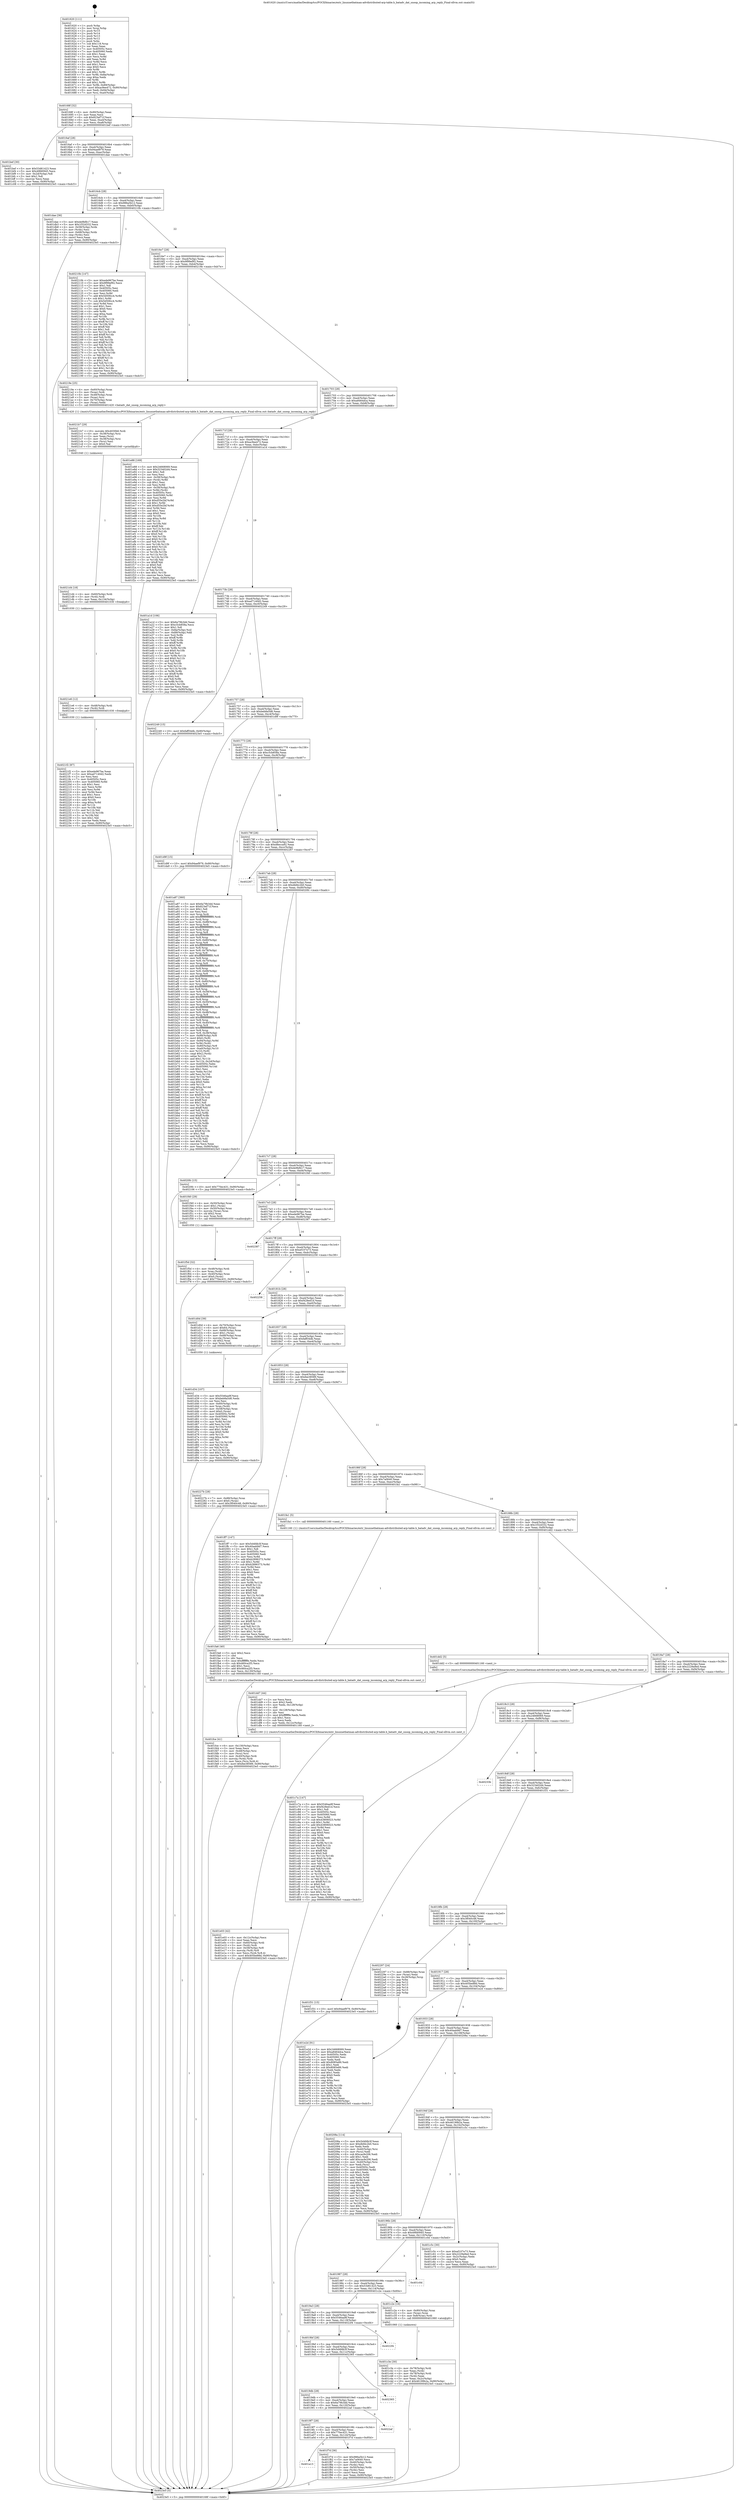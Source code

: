 digraph "0x401620" {
  label = "0x401620 (/mnt/c/Users/mathe/Desktop/tcc/POCII/binaries/extr_linuxnetbatman-advdistributed-arp-table.h_batadv_dat_snoop_incoming_arp_reply_Final-ollvm.out::main(0))"
  labelloc = "t"
  node[shape=record]

  Entry [label="",width=0.3,height=0.3,shape=circle,fillcolor=black,style=filled]
  "0x40168f" [label="{
     0x40168f [32]\l
     | [instrs]\l
     &nbsp;&nbsp;0x40168f \<+6\>: mov -0x90(%rbp),%eax\l
     &nbsp;&nbsp;0x401695 \<+2\>: mov %eax,%ecx\l
     &nbsp;&nbsp;0x401697 \<+6\>: sub $0x823ef71f,%ecx\l
     &nbsp;&nbsp;0x40169d \<+6\>: mov %eax,-0xa4(%rbp)\l
     &nbsp;&nbsp;0x4016a3 \<+6\>: mov %ecx,-0xa8(%rbp)\l
     &nbsp;&nbsp;0x4016a9 \<+6\>: je 0000000000401bef \<main+0x5cf\>\l
  }"]
  "0x401bef" [label="{
     0x401bef [30]\l
     | [instrs]\l
     &nbsp;&nbsp;0x401bef \<+5\>: mov $0x53d61423,%eax\l
     &nbsp;&nbsp;0x401bf4 \<+5\>: mov $0x49fd0945,%ecx\l
     &nbsp;&nbsp;0x401bf9 \<+3\>: mov -0x2d(%rbp),%dl\l
     &nbsp;&nbsp;0x401bfc \<+3\>: test $0x1,%dl\l
     &nbsp;&nbsp;0x401bff \<+3\>: cmovne %ecx,%eax\l
     &nbsp;&nbsp;0x401c02 \<+6\>: mov %eax,-0x90(%rbp)\l
     &nbsp;&nbsp;0x401c08 \<+5\>: jmp 00000000004023e5 \<main+0xdc5\>\l
  }"]
  "0x4016af" [label="{
     0x4016af [28]\l
     | [instrs]\l
     &nbsp;&nbsp;0x4016af \<+5\>: jmp 00000000004016b4 \<main+0x94\>\l
     &nbsp;&nbsp;0x4016b4 \<+6\>: mov -0xa4(%rbp),%eax\l
     &nbsp;&nbsp;0x4016ba \<+5\>: sub $0x94aef979,%eax\l
     &nbsp;&nbsp;0x4016bf \<+6\>: mov %eax,-0xac(%rbp)\l
     &nbsp;&nbsp;0x4016c5 \<+6\>: je 0000000000401dae \<main+0x78e\>\l
  }"]
  Exit [label="",width=0.3,height=0.3,shape=circle,fillcolor=black,style=filled,peripheries=2]
  "0x401dae" [label="{
     0x401dae [36]\l
     | [instrs]\l
     &nbsp;&nbsp;0x401dae \<+5\>: mov $0xde9bfb17,%eax\l
     &nbsp;&nbsp;0x401db3 \<+5\>: mov $0x1f32d332,%ecx\l
     &nbsp;&nbsp;0x401db8 \<+4\>: mov -0x58(%rbp),%rdx\l
     &nbsp;&nbsp;0x401dbc \<+2\>: mov (%rdx),%esi\l
     &nbsp;&nbsp;0x401dbe \<+4\>: mov -0x68(%rbp),%rdx\l
     &nbsp;&nbsp;0x401dc2 \<+2\>: cmp (%rdx),%esi\l
     &nbsp;&nbsp;0x401dc4 \<+3\>: cmovl %ecx,%eax\l
     &nbsp;&nbsp;0x401dc7 \<+6\>: mov %eax,-0x90(%rbp)\l
     &nbsp;&nbsp;0x401dcd \<+5\>: jmp 00000000004023e5 \<main+0xdc5\>\l
  }"]
  "0x4016cb" [label="{
     0x4016cb [28]\l
     | [instrs]\l
     &nbsp;&nbsp;0x4016cb \<+5\>: jmp 00000000004016d0 \<main+0xb0\>\l
     &nbsp;&nbsp;0x4016d0 \<+6\>: mov -0xa4(%rbp),%eax\l
     &nbsp;&nbsp;0x4016d6 \<+5\>: sub $0x986a5b12,%eax\l
     &nbsp;&nbsp;0x4016db \<+6\>: mov %eax,-0xb0(%rbp)\l
     &nbsp;&nbsp;0x4016e1 \<+6\>: je 000000000040210b \<main+0xaeb\>\l
  }"]
  "0x4021f2" [label="{
     0x4021f2 [87]\l
     | [instrs]\l
     &nbsp;&nbsp;0x4021f2 \<+5\>: mov $0xede967be,%eax\l
     &nbsp;&nbsp;0x4021f7 \<+5\>: mov $0xad7140d2,%edx\l
     &nbsp;&nbsp;0x4021fc \<+2\>: xor %esi,%esi\l
     &nbsp;&nbsp;0x4021fe \<+7\>: mov 0x40505c,%ecx\l
     &nbsp;&nbsp;0x402205 \<+8\>: mov 0x405060,%r8d\l
     &nbsp;&nbsp;0x40220d \<+3\>: sub $0x1,%esi\l
     &nbsp;&nbsp;0x402210 \<+3\>: mov %ecx,%r9d\l
     &nbsp;&nbsp;0x402213 \<+3\>: add %esi,%r9d\l
     &nbsp;&nbsp;0x402216 \<+4\>: imul %r9d,%ecx\l
     &nbsp;&nbsp;0x40221a \<+3\>: and $0x1,%ecx\l
     &nbsp;&nbsp;0x40221d \<+3\>: cmp $0x0,%ecx\l
     &nbsp;&nbsp;0x402220 \<+4\>: sete %r10b\l
     &nbsp;&nbsp;0x402224 \<+4\>: cmp $0xa,%r8d\l
     &nbsp;&nbsp;0x402228 \<+4\>: setl %r11b\l
     &nbsp;&nbsp;0x40222c \<+3\>: mov %r10b,%bl\l
     &nbsp;&nbsp;0x40222f \<+3\>: and %r11b,%bl\l
     &nbsp;&nbsp;0x402232 \<+3\>: xor %r11b,%r10b\l
     &nbsp;&nbsp;0x402235 \<+3\>: or %r10b,%bl\l
     &nbsp;&nbsp;0x402238 \<+3\>: test $0x1,%bl\l
     &nbsp;&nbsp;0x40223b \<+3\>: cmovne %edx,%eax\l
     &nbsp;&nbsp;0x40223e \<+6\>: mov %eax,-0x90(%rbp)\l
     &nbsp;&nbsp;0x402244 \<+5\>: jmp 00000000004023e5 \<main+0xdc5\>\l
  }"]
  "0x40210b" [label="{
     0x40210b [147]\l
     | [instrs]\l
     &nbsp;&nbsp;0x40210b \<+5\>: mov $0xede967be,%eax\l
     &nbsp;&nbsp;0x402110 \<+5\>: mov $0x9f99ef92,%ecx\l
     &nbsp;&nbsp;0x402115 \<+2\>: mov $0x1,%dl\l
     &nbsp;&nbsp;0x402117 \<+7\>: mov 0x40505c,%esi\l
     &nbsp;&nbsp;0x40211e \<+7\>: mov 0x405060,%edi\l
     &nbsp;&nbsp;0x402125 \<+3\>: mov %esi,%r8d\l
     &nbsp;&nbsp;0x402128 \<+7\>: add $0x5d50fcc4,%r8d\l
     &nbsp;&nbsp;0x40212f \<+4\>: sub $0x1,%r8d\l
     &nbsp;&nbsp;0x402133 \<+7\>: sub $0x5d50fcc4,%r8d\l
     &nbsp;&nbsp;0x40213a \<+4\>: imul %r8d,%esi\l
     &nbsp;&nbsp;0x40213e \<+3\>: and $0x1,%esi\l
     &nbsp;&nbsp;0x402141 \<+3\>: cmp $0x0,%esi\l
     &nbsp;&nbsp;0x402144 \<+4\>: sete %r9b\l
     &nbsp;&nbsp;0x402148 \<+3\>: cmp $0xa,%edi\l
     &nbsp;&nbsp;0x40214b \<+4\>: setl %r10b\l
     &nbsp;&nbsp;0x40214f \<+3\>: mov %r9b,%r11b\l
     &nbsp;&nbsp;0x402152 \<+4\>: xor $0xff,%r11b\l
     &nbsp;&nbsp;0x402156 \<+3\>: mov %r10b,%bl\l
     &nbsp;&nbsp;0x402159 \<+3\>: xor $0xff,%bl\l
     &nbsp;&nbsp;0x40215c \<+3\>: xor $0x1,%dl\l
     &nbsp;&nbsp;0x40215f \<+3\>: mov %r11b,%r14b\l
     &nbsp;&nbsp;0x402162 \<+4\>: and $0xff,%r14b\l
     &nbsp;&nbsp;0x402166 \<+3\>: and %dl,%r9b\l
     &nbsp;&nbsp;0x402169 \<+3\>: mov %bl,%r15b\l
     &nbsp;&nbsp;0x40216c \<+4\>: and $0xff,%r15b\l
     &nbsp;&nbsp;0x402170 \<+3\>: and %dl,%r10b\l
     &nbsp;&nbsp;0x402173 \<+3\>: or %r9b,%r14b\l
     &nbsp;&nbsp;0x402176 \<+3\>: or %r10b,%r15b\l
     &nbsp;&nbsp;0x402179 \<+3\>: xor %r15b,%r14b\l
     &nbsp;&nbsp;0x40217c \<+3\>: or %bl,%r11b\l
     &nbsp;&nbsp;0x40217f \<+4\>: xor $0xff,%r11b\l
     &nbsp;&nbsp;0x402183 \<+3\>: or $0x1,%dl\l
     &nbsp;&nbsp;0x402186 \<+3\>: and %dl,%r11b\l
     &nbsp;&nbsp;0x402189 \<+3\>: or %r11b,%r14b\l
     &nbsp;&nbsp;0x40218c \<+4\>: test $0x1,%r14b\l
     &nbsp;&nbsp;0x402190 \<+3\>: cmovne %ecx,%eax\l
     &nbsp;&nbsp;0x402193 \<+6\>: mov %eax,-0x90(%rbp)\l
     &nbsp;&nbsp;0x402199 \<+5\>: jmp 00000000004023e5 \<main+0xdc5\>\l
  }"]
  "0x4016e7" [label="{
     0x4016e7 [28]\l
     | [instrs]\l
     &nbsp;&nbsp;0x4016e7 \<+5\>: jmp 00000000004016ec \<main+0xcc\>\l
     &nbsp;&nbsp;0x4016ec \<+6\>: mov -0xa4(%rbp),%eax\l
     &nbsp;&nbsp;0x4016f2 \<+5\>: sub $0x9f99ef92,%eax\l
     &nbsp;&nbsp;0x4016f7 \<+6\>: mov %eax,-0xb4(%rbp)\l
     &nbsp;&nbsp;0x4016fd \<+6\>: je 000000000040219e \<main+0xb7e\>\l
  }"]
  "0x4021e6" [label="{
     0x4021e6 [12]\l
     | [instrs]\l
     &nbsp;&nbsp;0x4021e6 \<+4\>: mov -0x48(%rbp),%rdi\l
     &nbsp;&nbsp;0x4021ea \<+3\>: mov (%rdi),%rdi\l
     &nbsp;&nbsp;0x4021ed \<+5\>: call 0000000000401030 \<free@plt\>\l
     | [calls]\l
     &nbsp;&nbsp;0x401030 \{1\} (unknown)\l
  }"]
  "0x40219e" [label="{
     0x40219e [25]\l
     | [instrs]\l
     &nbsp;&nbsp;0x40219e \<+4\>: mov -0x60(%rbp),%rax\l
     &nbsp;&nbsp;0x4021a2 \<+3\>: mov (%rax),%rdi\l
     &nbsp;&nbsp;0x4021a5 \<+4\>: mov -0x48(%rbp),%rax\l
     &nbsp;&nbsp;0x4021a9 \<+3\>: mov (%rax),%rsi\l
     &nbsp;&nbsp;0x4021ac \<+4\>: mov -0x70(%rbp),%rax\l
     &nbsp;&nbsp;0x4021b0 \<+2\>: mov (%rax),%edx\l
     &nbsp;&nbsp;0x4021b2 \<+5\>: call 0000000000401420 \<batadv_dat_snoop_incoming_arp_reply\>\l
     | [calls]\l
     &nbsp;&nbsp;0x401420 \{1\} (/mnt/c/Users/mathe/Desktop/tcc/POCII/binaries/extr_linuxnetbatman-advdistributed-arp-table.h_batadv_dat_snoop_incoming_arp_reply_Final-ollvm.out::batadv_dat_snoop_incoming_arp_reply)\l
  }"]
  "0x401703" [label="{
     0x401703 [28]\l
     | [instrs]\l
     &nbsp;&nbsp;0x401703 \<+5\>: jmp 0000000000401708 \<main+0xe8\>\l
     &nbsp;&nbsp;0x401708 \<+6\>: mov -0xa4(%rbp),%eax\l
     &nbsp;&nbsp;0x40170e \<+5\>: sub $0xa8464dca,%eax\l
     &nbsp;&nbsp;0x401713 \<+6\>: mov %eax,-0xb8(%rbp)\l
     &nbsp;&nbsp;0x401719 \<+6\>: je 0000000000401e88 \<main+0x868\>\l
  }"]
  "0x4021d4" [label="{
     0x4021d4 [18]\l
     | [instrs]\l
     &nbsp;&nbsp;0x4021d4 \<+4\>: mov -0x60(%rbp),%rdi\l
     &nbsp;&nbsp;0x4021d8 \<+3\>: mov (%rdi),%rdi\l
     &nbsp;&nbsp;0x4021db \<+6\>: mov %eax,-0x134(%rbp)\l
     &nbsp;&nbsp;0x4021e1 \<+5\>: call 0000000000401030 \<free@plt\>\l
     | [calls]\l
     &nbsp;&nbsp;0x401030 \{1\} (unknown)\l
  }"]
  "0x401e88" [label="{
     0x401e88 [169]\l
     | [instrs]\l
     &nbsp;&nbsp;0x401e88 \<+5\>: mov $0x24668069,%eax\l
     &nbsp;&nbsp;0x401e8d \<+5\>: mov $0x323402d4,%ecx\l
     &nbsp;&nbsp;0x401e92 \<+2\>: mov $0x1,%dl\l
     &nbsp;&nbsp;0x401e94 \<+2\>: xor %esi,%esi\l
     &nbsp;&nbsp;0x401e96 \<+4\>: mov -0x58(%rbp),%rdi\l
     &nbsp;&nbsp;0x401e9a \<+3\>: mov (%rdi),%r8d\l
     &nbsp;&nbsp;0x401e9d \<+3\>: sub $0x1,%esi\l
     &nbsp;&nbsp;0x401ea0 \<+3\>: sub %esi,%r8d\l
     &nbsp;&nbsp;0x401ea3 \<+4\>: mov -0x58(%rbp),%rdi\l
     &nbsp;&nbsp;0x401ea7 \<+3\>: mov %r8d,(%rdi)\l
     &nbsp;&nbsp;0x401eaa \<+7\>: mov 0x40505c,%esi\l
     &nbsp;&nbsp;0x401eb1 \<+8\>: mov 0x405060,%r8d\l
     &nbsp;&nbsp;0x401eb9 \<+3\>: mov %esi,%r9d\l
     &nbsp;&nbsp;0x401ebc \<+7\>: sub $0xd55e2bf,%r9d\l
     &nbsp;&nbsp;0x401ec3 \<+4\>: sub $0x1,%r9d\l
     &nbsp;&nbsp;0x401ec7 \<+7\>: add $0xd55e2bf,%r9d\l
     &nbsp;&nbsp;0x401ece \<+4\>: imul %r9d,%esi\l
     &nbsp;&nbsp;0x401ed2 \<+3\>: and $0x1,%esi\l
     &nbsp;&nbsp;0x401ed5 \<+3\>: cmp $0x0,%esi\l
     &nbsp;&nbsp;0x401ed8 \<+4\>: sete %r10b\l
     &nbsp;&nbsp;0x401edc \<+4\>: cmp $0xa,%r8d\l
     &nbsp;&nbsp;0x401ee0 \<+4\>: setl %r11b\l
     &nbsp;&nbsp;0x401ee4 \<+3\>: mov %r10b,%bl\l
     &nbsp;&nbsp;0x401ee7 \<+3\>: xor $0xff,%bl\l
     &nbsp;&nbsp;0x401eea \<+3\>: mov %r11b,%r14b\l
     &nbsp;&nbsp;0x401eed \<+4\>: xor $0xff,%r14b\l
     &nbsp;&nbsp;0x401ef1 \<+3\>: xor $0x0,%dl\l
     &nbsp;&nbsp;0x401ef4 \<+3\>: mov %bl,%r15b\l
     &nbsp;&nbsp;0x401ef7 \<+4\>: and $0x0,%r15b\l
     &nbsp;&nbsp;0x401efb \<+3\>: and %dl,%r10b\l
     &nbsp;&nbsp;0x401efe \<+3\>: mov %r14b,%r12b\l
     &nbsp;&nbsp;0x401f01 \<+4\>: and $0x0,%r12b\l
     &nbsp;&nbsp;0x401f05 \<+3\>: and %dl,%r11b\l
     &nbsp;&nbsp;0x401f08 \<+3\>: or %r10b,%r15b\l
     &nbsp;&nbsp;0x401f0b \<+3\>: or %r11b,%r12b\l
     &nbsp;&nbsp;0x401f0e \<+3\>: xor %r12b,%r15b\l
     &nbsp;&nbsp;0x401f11 \<+3\>: or %r14b,%bl\l
     &nbsp;&nbsp;0x401f14 \<+3\>: xor $0xff,%bl\l
     &nbsp;&nbsp;0x401f17 \<+3\>: or $0x0,%dl\l
     &nbsp;&nbsp;0x401f1a \<+2\>: and %dl,%bl\l
     &nbsp;&nbsp;0x401f1c \<+3\>: or %bl,%r15b\l
     &nbsp;&nbsp;0x401f1f \<+4\>: test $0x1,%r15b\l
     &nbsp;&nbsp;0x401f23 \<+3\>: cmovne %ecx,%eax\l
     &nbsp;&nbsp;0x401f26 \<+6\>: mov %eax,-0x90(%rbp)\l
     &nbsp;&nbsp;0x401f2c \<+5\>: jmp 00000000004023e5 \<main+0xdc5\>\l
  }"]
  "0x40171f" [label="{
     0x40171f [28]\l
     | [instrs]\l
     &nbsp;&nbsp;0x40171f \<+5\>: jmp 0000000000401724 \<main+0x104\>\l
     &nbsp;&nbsp;0x401724 \<+6\>: mov -0xa4(%rbp),%eax\l
     &nbsp;&nbsp;0x40172a \<+5\>: sub $0xac9ee472,%eax\l
     &nbsp;&nbsp;0x40172f \<+6\>: mov %eax,-0xbc(%rbp)\l
     &nbsp;&nbsp;0x401735 \<+6\>: je 0000000000401a1d \<main+0x3fd\>\l
  }"]
  "0x4021b7" [label="{
     0x4021b7 [29]\l
     | [instrs]\l
     &nbsp;&nbsp;0x4021b7 \<+10\>: movabs $0x4030b6,%rdi\l
     &nbsp;&nbsp;0x4021c1 \<+4\>: mov -0x38(%rbp),%rsi\l
     &nbsp;&nbsp;0x4021c5 \<+2\>: mov %eax,(%rsi)\l
     &nbsp;&nbsp;0x4021c7 \<+4\>: mov -0x38(%rbp),%rsi\l
     &nbsp;&nbsp;0x4021cb \<+2\>: mov (%rsi),%esi\l
     &nbsp;&nbsp;0x4021cd \<+2\>: mov $0x0,%al\l
     &nbsp;&nbsp;0x4021cf \<+5\>: call 0000000000401040 \<printf@plt\>\l
     | [calls]\l
     &nbsp;&nbsp;0x401040 \{1\} (unknown)\l
  }"]
  "0x401a1d" [label="{
     0x401a1d [106]\l
     | [instrs]\l
     &nbsp;&nbsp;0x401a1d \<+5\>: mov $0x6a79b3dd,%eax\l
     &nbsp;&nbsp;0x401a22 \<+5\>: mov $0xc5cb858a,%ecx\l
     &nbsp;&nbsp;0x401a27 \<+2\>: mov $0x1,%dl\l
     &nbsp;&nbsp;0x401a29 \<+7\>: mov -0x8a(%rbp),%sil\l
     &nbsp;&nbsp;0x401a30 \<+7\>: mov -0x89(%rbp),%dil\l
     &nbsp;&nbsp;0x401a37 \<+3\>: mov %sil,%r8b\l
     &nbsp;&nbsp;0x401a3a \<+4\>: xor $0xff,%r8b\l
     &nbsp;&nbsp;0x401a3e \<+3\>: mov %dil,%r9b\l
     &nbsp;&nbsp;0x401a41 \<+4\>: xor $0xff,%r9b\l
     &nbsp;&nbsp;0x401a45 \<+3\>: xor $0x0,%dl\l
     &nbsp;&nbsp;0x401a48 \<+3\>: mov %r8b,%r10b\l
     &nbsp;&nbsp;0x401a4b \<+4\>: and $0x0,%r10b\l
     &nbsp;&nbsp;0x401a4f \<+3\>: and %dl,%sil\l
     &nbsp;&nbsp;0x401a52 \<+3\>: mov %r9b,%r11b\l
     &nbsp;&nbsp;0x401a55 \<+4\>: and $0x0,%r11b\l
     &nbsp;&nbsp;0x401a59 \<+3\>: and %dl,%dil\l
     &nbsp;&nbsp;0x401a5c \<+3\>: or %sil,%r10b\l
     &nbsp;&nbsp;0x401a5f \<+3\>: or %dil,%r11b\l
     &nbsp;&nbsp;0x401a62 \<+3\>: xor %r11b,%r10b\l
     &nbsp;&nbsp;0x401a65 \<+3\>: or %r9b,%r8b\l
     &nbsp;&nbsp;0x401a68 \<+4\>: xor $0xff,%r8b\l
     &nbsp;&nbsp;0x401a6c \<+3\>: or $0x0,%dl\l
     &nbsp;&nbsp;0x401a6f \<+3\>: and %dl,%r8b\l
     &nbsp;&nbsp;0x401a72 \<+3\>: or %r8b,%r10b\l
     &nbsp;&nbsp;0x401a75 \<+4\>: test $0x1,%r10b\l
     &nbsp;&nbsp;0x401a79 \<+3\>: cmovne %ecx,%eax\l
     &nbsp;&nbsp;0x401a7c \<+6\>: mov %eax,-0x90(%rbp)\l
     &nbsp;&nbsp;0x401a82 \<+5\>: jmp 00000000004023e5 \<main+0xdc5\>\l
  }"]
  "0x40173b" [label="{
     0x40173b [28]\l
     | [instrs]\l
     &nbsp;&nbsp;0x40173b \<+5\>: jmp 0000000000401740 \<main+0x120\>\l
     &nbsp;&nbsp;0x401740 \<+6\>: mov -0xa4(%rbp),%eax\l
     &nbsp;&nbsp;0x401746 \<+5\>: sub $0xad7140d2,%eax\l
     &nbsp;&nbsp;0x40174b \<+6\>: mov %eax,-0xc0(%rbp)\l
     &nbsp;&nbsp;0x401751 \<+6\>: je 0000000000402249 \<main+0xc29\>\l
  }"]
  "0x4023e5" [label="{
     0x4023e5 [5]\l
     | [instrs]\l
     &nbsp;&nbsp;0x4023e5 \<+5\>: jmp 000000000040168f \<main+0x6f\>\l
  }"]
  "0x401620" [label="{
     0x401620 [111]\l
     | [instrs]\l
     &nbsp;&nbsp;0x401620 \<+1\>: push %rbp\l
     &nbsp;&nbsp;0x401621 \<+3\>: mov %rsp,%rbp\l
     &nbsp;&nbsp;0x401624 \<+2\>: push %r15\l
     &nbsp;&nbsp;0x401626 \<+2\>: push %r14\l
     &nbsp;&nbsp;0x401628 \<+2\>: push %r13\l
     &nbsp;&nbsp;0x40162a \<+2\>: push %r12\l
     &nbsp;&nbsp;0x40162c \<+1\>: push %rbx\l
     &nbsp;&nbsp;0x40162d \<+7\>: sub $0x118,%rsp\l
     &nbsp;&nbsp;0x401634 \<+2\>: xor %eax,%eax\l
     &nbsp;&nbsp;0x401636 \<+7\>: mov 0x40505c,%ecx\l
     &nbsp;&nbsp;0x40163d \<+7\>: mov 0x405060,%edx\l
     &nbsp;&nbsp;0x401644 \<+3\>: sub $0x1,%eax\l
     &nbsp;&nbsp;0x401647 \<+3\>: mov %ecx,%r8d\l
     &nbsp;&nbsp;0x40164a \<+3\>: add %eax,%r8d\l
     &nbsp;&nbsp;0x40164d \<+4\>: imul %r8d,%ecx\l
     &nbsp;&nbsp;0x401651 \<+3\>: and $0x1,%ecx\l
     &nbsp;&nbsp;0x401654 \<+3\>: cmp $0x0,%ecx\l
     &nbsp;&nbsp;0x401657 \<+4\>: sete %r9b\l
     &nbsp;&nbsp;0x40165b \<+4\>: and $0x1,%r9b\l
     &nbsp;&nbsp;0x40165f \<+7\>: mov %r9b,-0x8a(%rbp)\l
     &nbsp;&nbsp;0x401666 \<+3\>: cmp $0xa,%edx\l
     &nbsp;&nbsp;0x401669 \<+4\>: setl %r9b\l
     &nbsp;&nbsp;0x40166d \<+4\>: and $0x1,%r9b\l
     &nbsp;&nbsp;0x401671 \<+7\>: mov %r9b,-0x89(%rbp)\l
     &nbsp;&nbsp;0x401678 \<+10\>: movl $0xac9ee472,-0x90(%rbp)\l
     &nbsp;&nbsp;0x401682 \<+6\>: mov %edi,-0x94(%rbp)\l
     &nbsp;&nbsp;0x401688 \<+7\>: mov %rsi,-0xa0(%rbp)\l
  }"]
  "0x401fce" [label="{
     0x401fce [41]\l
     | [instrs]\l
     &nbsp;&nbsp;0x401fce \<+6\>: mov -0x130(%rbp),%ecx\l
     &nbsp;&nbsp;0x401fd4 \<+3\>: imul %eax,%ecx\l
     &nbsp;&nbsp;0x401fd7 \<+4\>: mov -0x48(%rbp),%rsi\l
     &nbsp;&nbsp;0x401fdb \<+3\>: mov (%rsi),%rsi\l
     &nbsp;&nbsp;0x401fde \<+4\>: mov -0x40(%rbp),%rdi\l
     &nbsp;&nbsp;0x401fe2 \<+3\>: movslq (%rdi),%rdi\l
     &nbsp;&nbsp;0x401fe5 \<+3\>: mov %ecx,(%rsi,%rdi,4)\l
     &nbsp;&nbsp;0x401fe8 \<+10\>: movl $0xfee38589,-0x90(%rbp)\l
     &nbsp;&nbsp;0x401ff2 \<+5\>: jmp 00000000004023e5 \<main+0xdc5\>\l
  }"]
  "0x402249" [label="{
     0x402249 [15]\l
     | [instrs]\l
     &nbsp;&nbsp;0x402249 \<+10\>: movl $0xfaff34db,-0x90(%rbp)\l
     &nbsp;&nbsp;0x402253 \<+5\>: jmp 00000000004023e5 \<main+0xdc5\>\l
  }"]
  "0x401757" [label="{
     0x401757 [28]\l
     | [instrs]\l
     &nbsp;&nbsp;0x401757 \<+5\>: jmp 000000000040175c \<main+0x13c\>\l
     &nbsp;&nbsp;0x40175c \<+6\>: mov -0xa4(%rbp),%eax\l
     &nbsp;&nbsp;0x401762 \<+5\>: sub $0xbeb8a5d6,%eax\l
     &nbsp;&nbsp;0x401767 \<+6\>: mov %eax,-0xc4(%rbp)\l
     &nbsp;&nbsp;0x40176d \<+6\>: je 0000000000401d9f \<main+0x77f\>\l
  }"]
  "0x401fa6" [label="{
     0x401fa6 [40]\l
     | [instrs]\l
     &nbsp;&nbsp;0x401fa6 \<+5\>: mov $0x2,%ecx\l
     &nbsp;&nbsp;0x401fab \<+1\>: cltd\l
     &nbsp;&nbsp;0x401fac \<+2\>: idiv %ecx\l
     &nbsp;&nbsp;0x401fae \<+6\>: imul $0xfffffffe,%edx,%ecx\l
     &nbsp;&nbsp;0x401fb4 \<+6\>: sub $0x460ca2f3,%ecx\l
     &nbsp;&nbsp;0x401fba \<+3\>: add $0x1,%ecx\l
     &nbsp;&nbsp;0x401fbd \<+6\>: add $0x460ca2f3,%ecx\l
     &nbsp;&nbsp;0x401fc3 \<+6\>: mov %ecx,-0x130(%rbp)\l
     &nbsp;&nbsp;0x401fc9 \<+5\>: call 0000000000401160 \<next_i\>\l
     | [calls]\l
     &nbsp;&nbsp;0x401160 \{1\} (/mnt/c/Users/mathe/Desktop/tcc/POCII/binaries/extr_linuxnetbatman-advdistributed-arp-table.h_batadv_dat_snoop_incoming_arp_reply_Final-ollvm.out::next_i)\l
  }"]
  "0x401d9f" [label="{
     0x401d9f [15]\l
     | [instrs]\l
     &nbsp;&nbsp;0x401d9f \<+10\>: movl $0x94aef979,-0x90(%rbp)\l
     &nbsp;&nbsp;0x401da9 \<+5\>: jmp 00000000004023e5 \<main+0xdc5\>\l
  }"]
  "0x401773" [label="{
     0x401773 [28]\l
     | [instrs]\l
     &nbsp;&nbsp;0x401773 \<+5\>: jmp 0000000000401778 \<main+0x158\>\l
     &nbsp;&nbsp;0x401778 \<+6\>: mov -0xa4(%rbp),%eax\l
     &nbsp;&nbsp;0x40177e \<+5\>: sub $0xc5cb858a,%eax\l
     &nbsp;&nbsp;0x401783 \<+6\>: mov %eax,-0xc8(%rbp)\l
     &nbsp;&nbsp;0x401789 \<+6\>: je 0000000000401a87 \<main+0x467\>\l
  }"]
  "0x401a13" [label="{
     0x401a13\l
  }", style=dashed]
  "0x401a87" [label="{
     0x401a87 [360]\l
     | [instrs]\l
     &nbsp;&nbsp;0x401a87 \<+5\>: mov $0x6a79b3dd,%eax\l
     &nbsp;&nbsp;0x401a8c \<+5\>: mov $0x823ef71f,%ecx\l
     &nbsp;&nbsp;0x401a91 \<+2\>: mov $0x1,%dl\l
     &nbsp;&nbsp;0x401a93 \<+2\>: xor %esi,%esi\l
     &nbsp;&nbsp;0x401a95 \<+3\>: mov %rsp,%rdi\l
     &nbsp;&nbsp;0x401a98 \<+4\>: add $0xfffffffffffffff0,%rdi\l
     &nbsp;&nbsp;0x401a9c \<+3\>: mov %rdi,%rsp\l
     &nbsp;&nbsp;0x401a9f \<+7\>: mov %rdi,-0x88(%rbp)\l
     &nbsp;&nbsp;0x401aa6 \<+3\>: mov %rsp,%rdi\l
     &nbsp;&nbsp;0x401aa9 \<+4\>: add $0xfffffffffffffff0,%rdi\l
     &nbsp;&nbsp;0x401aad \<+3\>: mov %rdi,%rsp\l
     &nbsp;&nbsp;0x401ab0 \<+3\>: mov %rsp,%r8\l
     &nbsp;&nbsp;0x401ab3 \<+4\>: add $0xfffffffffffffff0,%r8\l
     &nbsp;&nbsp;0x401ab7 \<+3\>: mov %r8,%rsp\l
     &nbsp;&nbsp;0x401aba \<+4\>: mov %r8,-0x80(%rbp)\l
     &nbsp;&nbsp;0x401abe \<+3\>: mov %rsp,%r8\l
     &nbsp;&nbsp;0x401ac1 \<+4\>: add $0xfffffffffffffff0,%r8\l
     &nbsp;&nbsp;0x401ac5 \<+3\>: mov %r8,%rsp\l
     &nbsp;&nbsp;0x401ac8 \<+4\>: mov %r8,-0x78(%rbp)\l
     &nbsp;&nbsp;0x401acc \<+3\>: mov %rsp,%r8\l
     &nbsp;&nbsp;0x401acf \<+4\>: add $0xfffffffffffffff0,%r8\l
     &nbsp;&nbsp;0x401ad3 \<+3\>: mov %r8,%rsp\l
     &nbsp;&nbsp;0x401ad6 \<+4\>: mov %r8,-0x70(%rbp)\l
     &nbsp;&nbsp;0x401ada \<+3\>: mov %rsp,%r8\l
     &nbsp;&nbsp;0x401add \<+4\>: add $0xfffffffffffffff0,%r8\l
     &nbsp;&nbsp;0x401ae1 \<+3\>: mov %r8,%rsp\l
     &nbsp;&nbsp;0x401ae4 \<+4\>: mov %r8,-0x68(%rbp)\l
     &nbsp;&nbsp;0x401ae8 \<+3\>: mov %rsp,%r8\l
     &nbsp;&nbsp;0x401aeb \<+4\>: add $0xfffffffffffffff0,%r8\l
     &nbsp;&nbsp;0x401aef \<+3\>: mov %r8,%rsp\l
     &nbsp;&nbsp;0x401af2 \<+4\>: mov %r8,-0x60(%rbp)\l
     &nbsp;&nbsp;0x401af6 \<+3\>: mov %rsp,%r8\l
     &nbsp;&nbsp;0x401af9 \<+4\>: add $0xfffffffffffffff0,%r8\l
     &nbsp;&nbsp;0x401afd \<+3\>: mov %r8,%rsp\l
     &nbsp;&nbsp;0x401b00 \<+4\>: mov %r8,-0x58(%rbp)\l
     &nbsp;&nbsp;0x401b04 \<+3\>: mov %rsp,%r8\l
     &nbsp;&nbsp;0x401b07 \<+4\>: add $0xfffffffffffffff0,%r8\l
     &nbsp;&nbsp;0x401b0b \<+3\>: mov %r8,%rsp\l
     &nbsp;&nbsp;0x401b0e \<+4\>: mov %r8,-0x50(%rbp)\l
     &nbsp;&nbsp;0x401b12 \<+3\>: mov %rsp,%r8\l
     &nbsp;&nbsp;0x401b15 \<+4\>: add $0xfffffffffffffff0,%r8\l
     &nbsp;&nbsp;0x401b19 \<+3\>: mov %r8,%rsp\l
     &nbsp;&nbsp;0x401b1c \<+4\>: mov %r8,-0x48(%rbp)\l
     &nbsp;&nbsp;0x401b20 \<+3\>: mov %rsp,%r8\l
     &nbsp;&nbsp;0x401b23 \<+4\>: add $0xfffffffffffffff0,%r8\l
     &nbsp;&nbsp;0x401b27 \<+3\>: mov %r8,%rsp\l
     &nbsp;&nbsp;0x401b2a \<+4\>: mov %r8,-0x40(%rbp)\l
     &nbsp;&nbsp;0x401b2e \<+3\>: mov %rsp,%r8\l
     &nbsp;&nbsp;0x401b31 \<+4\>: add $0xfffffffffffffff0,%r8\l
     &nbsp;&nbsp;0x401b35 \<+3\>: mov %r8,%rsp\l
     &nbsp;&nbsp;0x401b38 \<+4\>: mov %r8,-0x38(%rbp)\l
     &nbsp;&nbsp;0x401b3c \<+7\>: mov -0x88(%rbp),%r8\l
     &nbsp;&nbsp;0x401b43 \<+7\>: movl $0x0,(%r8)\l
     &nbsp;&nbsp;0x401b4a \<+7\>: mov -0x94(%rbp),%r9d\l
     &nbsp;&nbsp;0x401b51 \<+3\>: mov %r9d,(%rdi)\l
     &nbsp;&nbsp;0x401b54 \<+4\>: mov -0x80(%rbp),%r8\l
     &nbsp;&nbsp;0x401b58 \<+7\>: mov -0xa0(%rbp),%r10\l
     &nbsp;&nbsp;0x401b5f \<+3\>: mov %r10,(%r8)\l
     &nbsp;&nbsp;0x401b62 \<+3\>: cmpl $0x2,(%rdi)\l
     &nbsp;&nbsp;0x401b65 \<+4\>: setne %r11b\l
     &nbsp;&nbsp;0x401b69 \<+4\>: and $0x1,%r11b\l
     &nbsp;&nbsp;0x401b6d \<+4\>: mov %r11b,-0x2d(%rbp)\l
     &nbsp;&nbsp;0x401b71 \<+7\>: mov 0x40505c,%ebx\l
     &nbsp;&nbsp;0x401b78 \<+8\>: mov 0x405060,%r14d\l
     &nbsp;&nbsp;0x401b80 \<+3\>: sub $0x1,%esi\l
     &nbsp;&nbsp;0x401b83 \<+3\>: mov %ebx,%r15d\l
     &nbsp;&nbsp;0x401b86 \<+3\>: add %esi,%r15d\l
     &nbsp;&nbsp;0x401b89 \<+4\>: imul %r15d,%ebx\l
     &nbsp;&nbsp;0x401b8d \<+3\>: and $0x1,%ebx\l
     &nbsp;&nbsp;0x401b90 \<+3\>: cmp $0x0,%ebx\l
     &nbsp;&nbsp;0x401b93 \<+4\>: sete %r11b\l
     &nbsp;&nbsp;0x401b97 \<+4\>: cmp $0xa,%r14d\l
     &nbsp;&nbsp;0x401b9b \<+4\>: setl %r12b\l
     &nbsp;&nbsp;0x401b9f \<+3\>: mov %r11b,%r13b\l
     &nbsp;&nbsp;0x401ba2 \<+4\>: xor $0xff,%r13b\l
     &nbsp;&nbsp;0x401ba6 \<+3\>: mov %r12b,%sil\l
     &nbsp;&nbsp;0x401ba9 \<+4\>: xor $0xff,%sil\l
     &nbsp;&nbsp;0x401bad \<+3\>: xor $0x1,%dl\l
     &nbsp;&nbsp;0x401bb0 \<+3\>: mov %r13b,%dil\l
     &nbsp;&nbsp;0x401bb3 \<+4\>: and $0xff,%dil\l
     &nbsp;&nbsp;0x401bb7 \<+3\>: and %dl,%r11b\l
     &nbsp;&nbsp;0x401bba \<+3\>: mov %sil,%r8b\l
     &nbsp;&nbsp;0x401bbd \<+4\>: and $0xff,%r8b\l
     &nbsp;&nbsp;0x401bc1 \<+3\>: and %dl,%r12b\l
     &nbsp;&nbsp;0x401bc4 \<+3\>: or %r11b,%dil\l
     &nbsp;&nbsp;0x401bc7 \<+3\>: or %r12b,%r8b\l
     &nbsp;&nbsp;0x401bca \<+3\>: xor %r8b,%dil\l
     &nbsp;&nbsp;0x401bcd \<+3\>: or %sil,%r13b\l
     &nbsp;&nbsp;0x401bd0 \<+4\>: xor $0xff,%r13b\l
     &nbsp;&nbsp;0x401bd4 \<+3\>: or $0x1,%dl\l
     &nbsp;&nbsp;0x401bd7 \<+3\>: and %dl,%r13b\l
     &nbsp;&nbsp;0x401bda \<+3\>: or %r13b,%dil\l
     &nbsp;&nbsp;0x401bdd \<+4\>: test $0x1,%dil\l
     &nbsp;&nbsp;0x401be1 \<+3\>: cmovne %ecx,%eax\l
     &nbsp;&nbsp;0x401be4 \<+6\>: mov %eax,-0x90(%rbp)\l
     &nbsp;&nbsp;0x401bea \<+5\>: jmp 00000000004023e5 \<main+0xdc5\>\l
  }"]
  "0x40178f" [label="{
     0x40178f [28]\l
     | [instrs]\l
     &nbsp;&nbsp;0x40178f \<+5\>: jmp 0000000000401794 \<main+0x174\>\l
     &nbsp;&nbsp;0x401794 \<+6\>: mov -0xa4(%rbp),%eax\l
     &nbsp;&nbsp;0x40179a \<+5\>: sub $0xd8ecca92,%eax\l
     &nbsp;&nbsp;0x40179f \<+6\>: mov %eax,-0xcc(%rbp)\l
     &nbsp;&nbsp;0x4017a5 \<+6\>: je 0000000000402267 \<main+0xc47\>\l
  }"]
  "0x401f7d" [label="{
     0x401f7d [36]\l
     | [instrs]\l
     &nbsp;&nbsp;0x401f7d \<+5\>: mov $0x986a5b12,%eax\l
     &nbsp;&nbsp;0x401f82 \<+5\>: mov $0x7a0640,%ecx\l
     &nbsp;&nbsp;0x401f87 \<+4\>: mov -0x40(%rbp),%rdx\l
     &nbsp;&nbsp;0x401f8b \<+2\>: mov (%rdx),%esi\l
     &nbsp;&nbsp;0x401f8d \<+4\>: mov -0x50(%rbp),%rdx\l
     &nbsp;&nbsp;0x401f91 \<+2\>: cmp (%rdx),%esi\l
     &nbsp;&nbsp;0x401f93 \<+3\>: cmovl %ecx,%eax\l
     &nbsp;&nbsp;0x401f96 \<+6\>: mov %eax,-0x90(%rbp)\l
     &nbsp;&nbsp;0x401f9c \<+5\>: jmp 00000000004023e5 \<main+0xdc5\>\l
  }"]
  "0x4019f7" [label="{
     0x4019f7 [28]\l
     | [instrs]\l
     &nbsp;&nbsp;0x4019f7 \<+5\>: jmp 00000000004019fc \<main+0x3dc\>\l
     &nbsp;&nbsp;0x4019fc \<+6\>: mov -0xa4(%rbp),%eax\l
     &nbsp;&nbsp;0x401a02 \<+5\>: sub $0x770ec431,%eax\l
     &nbsp;&nbsp;0x401a07 \<+6\>: mov %eax,-0x124(%rbp)\l
     &nbsp;&nbsp;0x401a0d \<+6\>: je 0000000000401f7d \<main+0x95d\>\l
  }"]
  "0x402267" [label="{
     0x402267\l
  }", style=dashed]
  "0x4017ab" [label="{
     0x4017ab [28]\l
     | [instrs]\l
     &nbsp;&nbsp;0x4017ab \<+5\>: jmp 00000000004017b0 \<main+0x190\>\l
     &nbsp;&nbsp;0x4017b0 \<+6\>: mov -0xa4(%rbp),%eax\l
     &nbsp;&nbsp;0x4017b6 \<+5\>: sub $0xdbfdc2b0,%eax\l
     &nbsp;&nbsp;0x4017bb \<+6\>: mov %eax,-0xd0(%rbp)\l
     &nbsp;&nbsp;0x4017c1 \<+6\>: je 00000000004020fc \<main+0xadc\>\l
  }"]
  "0x4022af" [label="{
     0x4022af\l
  }", style=dashed]
  "0x4020fc" [label="{
     0x4020fc [15]\l
     | [instrs]\l
     &nbsp;&nbsp;0x4020fc \<+10\>: movl $0x770ec431,-0x90(%rbp)\l
     &nbsp;&nbsp;0x402106 \<+5\>: jmp 00000000004023e5 \<main+0xdc5\>\l
  }"]
  "0x4017c7" [label="{
     0x4017c7 [28]\l
     | [instrs]\l
     &nbsp;&nbsp;0x4017c7 \<+5\>: jmp 00000000004017cc \<main+0x1ac\>\l
     &nbsp;&nbsp;0x4017cc \<+6\>: mov -0xa4(%rbp),%eax\l
     &nbsp;&nbsp;0x4017d2 \<+5\>: sub $0xde9bfb17,%eax\l
     &nbsp;&nbsp;0x4017d7 \<+6\>: mov %eax,-0xd4(%rbp)\l
     &nbsp;&nbsp;0x4017dd \<+6\>: je 0000000000401f40 \<main+0x920\>\l
  }"]
  "0x4019db" [label="{
     0x4019db [28]\l
     | [instrs]\l
     &nbsp;&nbsp;0x4019db \<+5\>: jmp 00000000004019e0 \<main+0x3c0\>\l
     &nbsp;&nbsp;0x4019e0 \<+6\>: mov -0xa4(%rbp),%eax\l
     &nbsp;&nbsp;0x4019e6 \<+5\>: sub $0x6a79b3dd,%eax\l
     &nbsp;&nbsp;0x4019eb \<+6\>: mov %eax,-0x120(%rbp)\l
     &nbsp;&nbsp;0x4019f1 \<+6\>: je 00000000004022af \<main+0xc8f\>\l
  }"]
  "0x401f40" [label="{
     0x401f40 [29]\l
     | [instrs]\l
     &nbsp;&nbsp;0x401f40 \<+4\>: mov -0x50(%rbp),%rax\l
     &nbsp;&nbsp;0x401f44 \<+6\>: movl $0x1,(%rax)\l
     &nbsp;&nbsp;0x401f4a \<+4\>: mov -0x50(%rbp),%rax\l
     &nbsp;&nbsp;0x401f4e \<+3\>: movslq (%rax),%rax\l
     &nbsp;&nbsp;0x401f51 \<+4\>: shl $0x2,%rax\l
     &nbsp;&nbsp;0x401f55 \<+3\>: mov %rax,%rdi\l
     &nbsp;&nbsp;0x401f58 \<+5\>: call 0000000000401050 \<malloc@plt\>\l
     | [calls]\l
     &nbsp;&nbsp;0x401050 \{1\} (unknown)\l
  }"]
  "0x4017e3" [label="{
     0x4017e3 [28]\l
     | [instrs]\l
     &nbsp;&nbsp;0x4017e3 \<+5\>: jmp 00000000004017e8 \<main+0x1c8\>\l
     &nbsp;&nbsp;0x4017e8 \<+6\>: mov -0xa4(%rbp),%eax\l
     &nbsp;&nbsp;0x4017ee \<+5\>: sub $0xede967be,%eax\l
     &nbsp;&nbsp;0x4017f3 \<+6\>: mov %eax,-0xd8(%rbp)\l
     &nbsp;&nbsp;0x4017f9 \<+6\>: je 0000000000402387 \<main+0xd67\>\l
  }"]
  "0x402365" [label="{
     0x402365\l
  }", style=dashed]
  "0x402387" [label="{
     0x402387\l
  }", style=dashed]
  "0x4017ff" [label="{
     0x4017ff [28]\l
     | [instrs]\l
     &nbsp;&nbsp;0x4017ff \<+5\>: jmp 0000000000401804 \<main+0x1e4\>\l
     &nbsp;&nbsp;0x401804 \<+6\>: mov -0xa4(%rbp),%eax\l
     &nbsp;&nbsp;0x40180a \<+5\>: sub $0xef107e73,%eax\l
     &nbsp;&nbsp;0x40180f \<+6\>: mov %eax,-0xdc(%rbp)\l
     &nbsp;&nbsp;0x401815 \<+6\>: je 0000000000402258 \<main+0xc38\>\l
  }"]
  "0x4019bf" [label="{
     0x4019bf [28]\l
     | [instrs]\l
     &nbsp;&nbsp;0x4019bf \<+5\>: jmp 00000000004019c4 \<main+0x3a4\>\l
     &nbsp;&nbsp;0x4019c4 \<+6\>: mov -0xa4(%rbp),%eax\l
     &nbsp;&nbsp;0x4019ca \<+5\>: sub $0x5d4fdb3f,%eax\l
     &nbsp;&nbsp;0x4019cf \<+6\>: mov %eax,-0x11c(%rbp)\l
     &nbsp;&nbsp;0x4019d5 \<+6\>: je 0000000000402365 \<main+0xd45\>\l
  }"]
  "0x402258" [label="{
     0x402258\l
  }", style=dashed]
  "0x40181b" [label="{
     0x40181b [28]\l
     | [instrs]\l
     &nbsp;&nbsp;0x40181b \<+5\>: jmp 0000000000401820 \<main+0x200\>\l
     &nbsp;&nbsp;0x401820 \<+6\>: mov -0xa4(%rbp),%eax\l
     &nbsp;&nbsp;0x401826 \<+5\>: sub $0xf428ed1d,%eax\l
     &nbsp;&nbsp;0x40182b \<+6\>: mov %eax,-0xe0(%rbp)\l
     &nbsp;&nbsp;0x401831 \<+6\>: je 0000000000401d0d \<main+0x6ed\>\l
  }"]
  "0x4022f4" [label="{
     0x4022f4\l
  }", style=dashed]
  "0x401d0d" [label="{
     0x401d0d [39]\l
     | [instrs]\l
     &nbsp;&nbsp;0x401d0d \<+4\>: mov -0x70(%rbp),%rax\l
     &nbsp;&nbsp;0x401d11 \<+6\>: movl $0x64,(%rax)\l
     &nbsp;&nbsp;0x401d17 \<+4\>: mov -0x68(%rbp),%rax\l
     &nbsp;&nbsp;0x401d1b \<+6\>: movl $0x1,(%rax)\l
     &nbsp;&nbsp;0x401d21 \<+4\>: mov -0x68(%rbp),%rax\l
     &nbsp;&nbsp;0x401d25 \<+3\>: movslq (%rax),%rax\l
     &nbsp;&nbsp;0x401d28 \<+4\>: shl $0x2,%rax\l
     &nbsp;&nbsp;0x401d2c \<+3\>: mov %rax,%rdi\l
     &nbsp;&nbsp;0x401d2f \<+5\>: call 0000000000401050 \<malloc@plt\>\l
     | [calls]\l
     &nbsp;&nbsp;0x401050 \{1\} (unknown)\l
  }"]
  "0x401837" [label="{
     0x401837 [28]\l
     | [instrs]\l
     &nbsp;&nbsp;0x401837 \<+5\>: jmp 000000000040183c \<main+0x21c\>\l
     &nbsp;&nbsp;0x40183c \<+6\>: mov -0xa4(%rbp),%eax\l
     &nbsp;&nbsp;0x401842 \<+5\>: sub $0xfaff34db,%eax\l
     &nbsp;&nbsp;0x401847 \<+6\>: mov %eax,-0xe4(%rbp)\l
     &nbsp;&nbsp;0x40184d \<+6\>: je 000000000040227b \<main+0xc5b\>\l
  }"]
  "0x401f5d" [label="{
     0x401f5d [32]\l
     | [instrs]\l
     &nbsp;&nbsp;0x401f5d \<+4\>: mov -0x48(%rbp),%rdi\l
     &nbsp;&nbsp;0x401f61 \<+3\>: mov %rax,(%rdi)\l
     &nbsp;&nbsp;0x401f64 \<+4\>: mov -0x40(%rbp),%rax\l
     &nbsp;&nbsp;0x401f68 \<+6\>: movl $0x0,(%rax)\l
     &nbsp;&nbsp;0x401f6e \<+10\>: movl $0x770ec431,-0x90(%rbp)\l
     &nbsp;&nbsp;0x401f78 \<+5\>: jmp 00000000004023e5 \<main+0xdc5\>\l
  }"]
  "0x40227b" [label="{
     0x40227b [28]\l
     | [instrs]\l
     &nbsp;&nbsp;0x40227b \<+7\>: mov -0x88(%rbp),%rax\l
     &nbsp;&nbsp;0x402282 \<+6\>: movl $0x0,(%rax)\l
     &nbsp;&nbsp;0x402288 \<+10\>: movl $0x3f040c48,-0x90(%rbp)\l
     &nbsp;&nbsp;0x402292 \<+5\>: jmp 00000000004023e5 \<main+0xdc5\>\l
  }"]
  "0x401853" [label="{
     0x401853 [28]\l
     | [instrs]\l
     &nbsp;&nbsp;0x401853 \<+5\>: jmp 0000000000401858 \<main+0x238\>\l
     &nbsp;&nbsp;0x401858 \<+6\>: mov -0xa4(%rbp),%eax\l
     &nbsp;&nbsp;0x40185e \<+5\>: sub $0xfee38589,%eax\l
     &nbsp;&nbsp;0x401863 \<+6\>: mov %eax,-0xe8(%rbp)\l
     &nbsp;&nbsp;0x401869 \<+6\>: je 0000000000401ff7 \<main+0x9d7\>\l
  }"]
  "0x401e03" [label="{
     0x401e03 [42]\l
     | [instrs]\l
     &nbsp;&nbsp;0x401e03 \<+6\>: mov -0x12c(%rbp),%ecx\l
     &nbsp;&nbsp;0x401e09 \<+3\>: imul %eax,%ecx\l
     &nbsp;&nbsp;0x401e0c \<+4\>: mov -0x60(%rbp),%rdi\l
     &nbsp;&nbsp;0x401e10 \<+3\>: mov (%rdi),%rdi\l
     &nbsp;&nbsp;0x401e13 \<+4\>: mov -0x58(%rbp),%r8\l
     &nbsp;&nbsp;0x401e17 \<+3\>: movslq (%r8),%r8\l
     &nbsp;&nbsp;0x401e1a \<+4\>: mov %ecx,(%rdi,%r8,4)\l
     &nbsp;&nbsp;0x401e1e \<+10\>: movl $0x405be88d,-0x90(%rbp)\l
     &nbsp;&nbsp;0x401e28 \<+5\>: jmp 00000000004023e5 \<main+0xdc5\>\l
  }"]
  "0x401ff7" [label="{
     0x401ff7 [147]\l
     | [instrs]\l
     &nbsp;&nbsp;0x401ff7 \<+5\>: mov $0x5d4fdb3f,%eax\l
     &nbsp;&nbsp;0x401ffc \<+5\>: mov $0x40aab9d7,%ecx\l
     &nbsp;&nbsp;0x402001 \<+2\>: mov $0x1,%dl\l
     &nbsp;&nbsp;0x402003 \<+7\>: mov 0x40505c,%esi\l
     &nbsp;&nbsp;0x40200a \<+7\>: mov 0x405060,%edi\l
     &nbsp;&nbsp;0x402011 \<+3\>: mov %esi,%r8d\l
     &nbsp;&nbsp;0x402014 \<+7\>: add $0xb2896373,%r8d\l
     &nbsp;&nbsp;0x40201b \<+4\>: sub $0x1,%r8d\l
     &nbsp;&nbsp;0x40201f \<+7\>: sub $0xb2896373,%r8d\l
     &nbsp;&nbsp;0x402026 \<+4\>: imul %r8d,%esi\l
     &nbsp;&nbsp;0x40202a \<+3\>: and $0x1,%esi\l
     &nbsp;&nbsp;0x40202d \<+3\>: cmp $0x0,%esi\l
     &nbsp;&nbsp;0x402030 \<+4\>: sete %r9b\l
     &nbsp;&nbsp;0x402034 \<+3\>: cmp $0xa,%edi\l
     &nbsp;&nbsp;0x402037 \<+4\>: setl %r10b\l
     &nbsp;&nbsp;0x40203b \<+3\>: mov %r9b,%r11b\l
     &nbsp;&nbsp;0x40203e \<+4\>: xor $0xff,%r11b\l
     &nbsp;&nbsp;0x402042 \<+3\>: mov %r10b,%bl\l
     &nbsp;&nbsp;0x402045 \<+3\>: xor $0xff,%bl\l
     &nbsp;&nbsp;0x402048 \<+3\>: xor $0x0,%dl\l
     &nbsp;&nbsp;0x40204b \<+3\>: mov %r11b,%r14b\l
     &nbsp;&nbsp;0x40204e \<+4\>: and $0x0,%r14b\l
     &nbsp;&nbsp;0x402052 \<+3\>: and %dl,%r9b\l
     &nbsp;&nbsp;0x402055 \<+3\>: mov %bl,%r15b\l
     &nbsp;&nbsp;0x402058 \<+4\>: and $0x0,%r15b\l
     &nbsp;&nbsp;0x40205c \<+3\>: and %dl,%r10b\l
     &nbsp;&nbsp;0x40205f \<+3\>: or %r9b,%r14b\l
     &nbsp;&nbsp;0x402062 \<+3\>: or %r10b,%r15b\l
     &nbsp;&nbsp;0x402065 \<+3\>: xor %r15b,%r14b\l
     &nbsp;&nbsp;0x402068 \<+3\>: or %bl,%r11b\l
     &nbsp;&nbsp;0x40206b \<+4\>: xor $0xff,%r11b\l
     &nbsp;&nbsp;0x40206f \<+3\>: or $0x0,%dl\l
     &nbsp;&nbsp;0x402072 \<+3\>: and %dl,%r11b\l
     &nbsp;&nbsp;0x402075 \<+3\>: or %r11b,%r14b\l
     &nbsp;&nbsp;0x402078 \<+4\>: test $0x1,%r14b\l
     &nbsp;&nbsp;0x40207c \<+3\>: cmovne %ecx,%eax\l
     &nbsp;&nbsp;0x40207f \<+6\>: mov %eax,-0x90(%rbp)\l
     &nbsp;&nbsp;0x402085 \<+5\>: jmp 00000000004023e5 \<main+0xdc5\>\l
  }"]
  "0x40186f" [label="{
     0x40186f [28]\l
     | [instrs]\l
     &nbsp;&nbsp;0x40186f \<+5\>: jmp 0000000000401874 \<main+0x254\>\l
     &nbsp;&nbsp;0x401874 \<+6\>: mov -0xa4(%rbp),%eax\l
     &nbsp;&nbsp;0x40187a \<+5\>: sub $0x7a0640,%eax\l
     &nbsp;&nbsp;0x40187f \<+6\>: mov %eax,-0xec(%rbp)\l
     &nbsp;&nbsp;0x401885 \<+6\>: je 0000000000401fa1 \<main+0x981\>\l
  }"]
  "0x401dd7" [label="{
     0x401dd7 [44]\l
     | [instrs]\l
     &nbsp;&nbsp;0x401dd7 \<+2\>: xor %ecx,%ecx\l
     &nbsp;&nbsp;0x401dd9 \<+5\>: mov $0x2,%edx\l
     &nbsp;&nbsp;0x401dde \<+6\>: mov %edx,-0x128(%rbp)\l
     &nbsp;&nbsp;0x401de4 \<+1\>: cltd\l
     &nbsp;&nbsp;0x401de5 \<+6\>: mov -0x128(%rbp),%esi\l
     &nbsp;&nbsp;0x401deb \<+2\>: idiv %esi\l
     &nbsp;&nbsp;0x401ded \<+6\>: imul $0xfffffffe,%edx,%edx\l
     &nbsp;&nbsp;0x401df3 \<+3\>: sub $0x1,%ecx\l
     &nbsp;&nbsp;0x401df6 \<+2\>: sub %ecx,%edx\l
     &nbsp;&nbsp;0x401df8 \<+6\>: mov %edx,-0x12c(%rbp)\l
     &nbsp;&nbsp;0x401dfe \<+5\>: call 0000000000401160 \<next_i\>\l
     | [calls]\l
     &nbsp;&nbsp;0x401160 \{1\} (/mnt/c/Users/mathe/Desktop/tcc/POCII/binaries/extr_linuxnetbatman-advdistributed-arp-table.h_batadv_dat_snoop_incoming_arp_reply_Final-ollvm.out::next_i)\l
  }"]
  "0x401fa1" [label="{
     0x401fa1 [5]\l
     | [instrs]\l
     &nbsp;&nbsp;0x401fa1 \<+5\>: call 0000000000401160 \<next_i\>\l
     | [calls]\l
     &nbsp;&nbsp;0x401160 \{1\} (/mnt/c/Users/mathe/Desktop/tcc/POCII/binaries/extr_linuxnetbatman-advdistributed-arp-table.h_batadv_dat_snoop_incoming_arp_reply_Final-ollvm.out::next_i)\l
  }"]
  "0x40188b" [label="{
     0x40188b [28]\l
     | [instrs]\l
     &nbsp;&nbsp;0x40188b \<+5\>: jmp 0000000000401890 \<main+0x270\>\l
     &nbsp;&nbsp;0x401890 \<+6\>: mov -0xa4(%rbp),%eax\l
     &nbsp;&nbsp;0x401896 \<+5\>: sub $0x1f32d332,%eax\l
     &nbsp;&nbsp;0x40189b \<+6\>: mov %eax,-0xf0(%rbp)\l
     &nbsp;&nbsp;0x4018a1 \<+6\>: je 0000000000401dd2 \<main+0x7b2\>\l
  }"]
  "0x401d34" [label="{
     0x401d34 [107]\l
     | [instrs]\l
     &nbsp;&nbsp;0x401d34 \<+5\>: mov $0x5546aa9f,%ecx\l
     &nbsp;&nbsp;0x401d39 \<+5\>: mov $0xbeb8a5d6,%edx\l
     &nbsp;&nbsp;0x401d3e \<+2\>: xor %esi,%esi\l
     &nbsp;&nbsp;0x401d40 \<+4\>: mov -0x60(%rbp),%rdi\l
     &nbsp;&nbsp;0x401d44 \<+3\>: mov %rax,(%rdi)\l
     &nbsp;&nbsp;0x401d47 \<+4\>: mov -0x58(%rbp),%rax\l
     &nbsp;&nbsp;0x401d4b \<+6\>: movl $0x0,(%rax)\l
     &nbsp;&nbsp;0x401d51 \<+8\>: mov 0x40505c,%r8d\l
     &nbsp;&nbsp;0x401d59 \<+8\>: mov 0x405060,%r9d\l
     &nbsp;&nbsp;0x401d61 \<+3\>: sub $0x1,%esi\l
     &nbsp;&nbsp;0x401d64 \<+3\>: mov %r8d,%r10d\l
     &nbsp;&nbsp;0x401d67 \<+3\>: add %esi,%r10d\l
     &nbsp;&nbsp;0x401d6a \<+4\>: imul %r10d,%r8d\l
     &nbsp;&nbsp;0x401d6e \<+4\>: and $0x1,%r8d\l
     &nbsp;&nbsp;0x401d72 \<+4\>: cmp $0x0,%r8d\l
     &nbsp;&nbsp;0x401d76 \<+4\>: sete %r11b\l
     &nbsp;&nbsp;0x401d7a \<+4\>: cmp $0xa,%r9d\l
     &nbsp;&nbsp;0x401d7e \<+3\>: setl %bl\l
     &nbsp;&nbsp;0x401d81 \<+3\>: mov %r11b,%r14b\l
     &nbsp;&nbsp;0x401d84 \<+3\>: and %bl,%r14b\l
     &nbsp;&nbsp;0x401d87 \<+3\>: xor %bl,%r11b\l
     &nbsp;&nbsp;0x401d8a \<+3\>: or %r11b,%r14b\l
     &nbsp;&nbsp;0x401d8d \<+4\>: test $0x1,%r14b\l
     &nbsp;&nbsp;0x401d91 \<+3\>: cmovne %edx,%ecx\l
     &nbsp;&nbsp;0x401d94 \<+6\>: mov %ecx,-0x90(%rbp)\l
     &nbsp;&nbsp;0x401d9a \<+5\>: jmp 00000000004023e5 \<main+0xdc5\>\l
  }"]
  "0x401dd2" [label="{
     0x401dd2 [5]\l
     | [instrs]\l
     &nbsp;&nbsp;0x401dd2 \<+5\>: call 0000000000401160 \<next_i\>\l
     | [calls]\l
     &nbsp;&nbsp;0x401160 \{1\} (/mnt/c/Users/mathe/Desktop/tcc/POCII/binaries/extr_linuxnetbatman-advdistributed-arp-table.h_batadv_dat_snoop_incoming_arp_reply_Final-ollvm.out::next_i)\l
  }"]
  "0x4018a7" [label="{
     0x4018a7 [28]\l
     | [instrs]\l
     &nbsp;&nbsp;0x4018a7 \<+5\>: jmp 00000000004018ac \<main+0x28c\>\l
     &nbsp;&nbsp;0x4018ac \<+6\>: mov -0xa4(%rbp),%eax\l
     &nbsp;&nbsp;0x4018b2 \<+5\>: sub $0x2229a9ed,%eax\l
     &nbsp;&nbsp;0x4018b7 \<+6\>: mov %eax,-0xf4(%rbp)\l
     &nbsp;&nbsp;0x4018bd \<+6\>: je 0000000000401c7a \<main+0x65a\>\l
  }"]
  "0x401c3e" [label="{
     0x401c3e [30]\l
     | [instrs]\l
     &nbsp;&nbsp;0x401c3e \<+4\>: mov -0x78(%rbp),%rdi\l
     &nbsp;&nbsp;0x401c42 \<+2\>: mov %eax,(%rdi)\l
     &nbsp;&nbsp;0x401c44 \<+4\>: mov -0x78(%rbp),%rdi\l
     &nbsp;&nbsp;0x401c48 \<+2\>: mov (%rdi),%eax\l
     &nbsp;&nbsp;0x401c4a \<+3\>: mov %eax,-0x2c(%rbp)\l
     &nbsp;&nbsp;0x401c4d \<+10\>: movl $0x46199b2a,-0x90(%rbp)\l
     &nbsp;&nbsp;0x401c57 \<+5\>: jmp 00000000004023e5 \<main+0xdc5\>\l
  }"]
  "0x401c7a" [label="{
     0x401c7a [147]\l
     | [instrs]\l
     &nbsp;&nbsp;0x401c7a \<+5\>: mov $0x5546aa9f,%eax\l
     &nbsp;&nbsp;0x401c7f \<+5\>: mov $0xf428ed1d,%ecx\l
     &nbsp;&nbsp;0x401c84 \<+2\>: mov $0x1,%dl\l
     &nbsp;&nbsp;0x401c86 \<+7\>: mov 0x40505c,%esi\l
     &nbsp;&nbsp;0x401c8d \<+7\>: mov 0x405060,%edi\l
     &nbsp;&nbsp;0x401c94 \<+3\>: mov %esi,%r8d\l
     &nbsp;&nbsp;0x401c97 \<+7\>: sub $0x43806023,%r8d\l
     &nbsp;&nbsp;0x401c9e \<+4\>: sub $0x1,%r8d\l
     &nbsp;&nbsp;0x401ca2 \<+7\>: add $0x43806023,%r8d\l
     &nbsp;&nbsp;0x401ca9 \<+4\>: imul %r8d,%esi\l
     &nbsp;&nbsp;0x401cad \<+3\>: and $0x1,%esi\l
     &nbsp;&nbsp;0x401cb0 \<+3\>: cmp $0x0,%esi\l
     &nbsp;&nbsp;0x401cb3 \<+4\>: sete %r9b\l
     &nbsp;&nbsp;0x401cb7 \<+3\>: cmp $0xa,%edi\l
     &nbsp;&nbsp;0x401cba \<+4\>: setl %r10b\l
     &nbsp;&nbsp;0x401cbe \<+3\>: mov %r9b,%r11b\l
     &nbsp;&nbsp;0x401cc1 \<+4\>: xor $0xff,%r11b\l
     &nbsp;&nbsp;0x401cc5 \<+3\>: mov %r10b,%bl\l
     &nbsp;&nbsp;0x401cc8 \<+3\>: xor $0xff,%bl\l
     &nbsp;&nbsp;0x401ccb \<+3\>: xor $0x0,%dl\l
     &nbsp;&nbsp;0x401cce \<+3\>: mov %r11b,%r14b\l
     &nbsp;&nbsp;0x401cd1 \<+4\>: and $0x0,%r14b\l
     &nbsp;&nbsp;0x401cd5 \<+3\>: and %dl,%r9b\l
     &nbsp;&nbsp;0x401cd8 \<+3\>: mov %bl,%r15b\l
     &nbsp;&nbsp;0x401cdb \<+4\>: and $0x0,%r15b\l
     &nbsp;&nbsp;0x401cdf \<+3\>: and %dl,%r10b\l
     &nbsp;&nbsp;0x401ce2 \<+3\>: or %r9b,%r14b\l
     &nbsp;&nbsp;0x401ce5 \<+3\>: or %r10b,%r15b\l
     &nbsp;&nbsp;0x401ce8 \<+3\>: xor %r15b,%r14b\l
     &nbsp;&nbsp;0x401ceb \<+3\>: or %bl,%r11b\l
     &nbsp;&nbsp;0x401cee \<+4\>: xor $0xff,%r11b\l
     &nbsp;&nbsp;0x401cf2 \<+3\>: or $0x0,%dl\l
     &nbsp;&nbsp;0x401cf5 \<+3\>: and %dl,%r11b\l
     &nbsp;&nbsp;0x401cf8 \<+3\>: or %r11b,%r14b\l
     &nbsp;&nbsp;0x401cfb \<+4\>: test $0x1,%r14b\l
     &nbsp;&nbsp;0x401cff \<+3\>: cmovne %ecx,%eax\l
     &nbsp;&nbsp;0x401d02 \<+6\>: mov %eax,-0x90(%rbp)\l
     &nbsp;&nbsp;0x401d08 \<+5\>: jmp 00000000004023e5 \<main+0xdc5\>\l
  }"]
  "0x4018c3" [label="{
     0x4018c3 [28]\l
     | [instrs]\l
     &nbsp;&nbsp;0x4018c3 \<+5\>: jmp 00000000004018c8 \<main+0x2a8\>\l
     &nbsp;&nbsp;0x4018c8 \<+6\>: mov -0xa4(%rbp),%eax\l
     &nbsp;&nbsp;0x4018ce \<+5\>: sub $0x24668069,%eax\l
     &nbsp;&nbsp;0x4018d3 \<+6\>: mov %eax,-0xf8(%rbp)\l
     &nbsp;&nbsp;0x4018d9 \<+6\>: je 000000000040233b \<main+0xd1b\>\l
  }"]
  "0x4019a3" [label="{
     0x4019a3 [28]\l
     | [instrs]\l
     &nbsp;&nbsp;0x4019a3 \<+5\>: jmp 00000000004019a8 \<main+0x388\>\l
     &nbsp;&nbsp;0x4019a8 \<+6\>: mov -0xa4(%rbp),%eax\l
     &nbsp;&nbsp;0x4019ae \<+5\>: sub $0x5546aa9f,%eax\l
     &nbsp;&nbsp;0x4019b3 \<+6\>: mov %eax,-0x118(%rbp)\l
     &nbsp;&nbsp;0x4019b9 \<+6\>: je 00000000004022f4 \<main+0xcd4\>\l
  }"]
  "0x40233b" [label="{
     0x40233b\l
  }", style=dashed]
  "0x4018df" [label="{
     0x4018df [28]\l
     | [instrs]\l
     &nbsp;&nbsp;0x4018df \<+5\>: jmp 00000000004018e4 \<main+0x2c4\>\l
     &nbsp;&nbsp;0x4018e4 \<+6\>: mov -0xa4(%rbp),%eax\l
     &nbsp;&nbsp;0x4018ea \<+5\>: sub $0x323402d4,%eax\l
     &nbsp;&nbsp;0x4018ef \<+6\>: mov %eax,-0xfc(%rbp)\l
     &nbsp;&nbsp;0x4018f5 \<+6\>: je 0000000000401f31 \<main+0x911\>\l
  }"]
  "0x401c2e" [label="{
     0x401c2e [16]\l
     | [instrs]\l
     &nbsp;&nbsp;0x401c2e \<+4\>: mov -0x80(%rbp),%rax\l
     &nbsp;&nbsp;0x401c32 \<+3\>: mov (%rax),%rax\l
     &nbsp;&nbsp;0x401c35 \<+4\>: mov 0x8(%rax),%rdi\l
     &nbsp;&nbsp;0x401c39 \<+5\>: call 0000000000401060 \<atoi@plt\>\l
     | [calls]\l
     &nbsp;&nbsp;0x401060 \{1\} (unknown)\l
  }"]
  "0x401f31" [label="{
     0x401f31 [15]\l
     | [instrs]\l
     &nbsp;&nbsp;0x401f31 \<+10\>: movl $0x94aef979,-0x90(%rbp)\l
     &nbsp;&nbsp;0x401f3b \<+5\>: jmp 00000000004023e5 \<main+0xdc5\>\l
  }"]
  "0x4018fb" [label="{
     0x4018fb [28]\l
     | [instrs]\l
     &nbsp;&nbsp;0x4018fb \<+5\>: jmp 0000000000401900 \<main+0x2e0\>\l
     &nbsp;&nbsp;0x401900 \<+6\>: mov -0xa4(%rbp),%eax\l
     &nbsp;&nbsp;0x401906 \<+5\>: sub $0x3f040c48,%eax\l
     &nbsp;&nbsp;0x40190b \<+6\>: mov %eax,-0x100(%rbp)\l
     &nbsp;&nbsp;0x401911 \<+6\>: je 0000000000402297 \<main+0xc77\>\l
  }"]
  "0x401987" [label="{
     0x401987 [28]\l
     | [instrs]\l
     &nbsp;&nbsp;0x401987 \<+5\>: jmp 000000000040198c \<main+0x36c\>\l
     &nbsp;&nbsp;0x40198c \<+6\>: mov -0xa4(%rbp),%eax\l
     &nbsp;&nbsp;0x401992 \<+5\>: sub $0x53d61423,%eax\l
     &nbsp;&nbsp;0x401997 \<+6\>: mov %eax,-0x114(%rbp)\l
     &nbsp;&nbsp;0x40199d \<+6\>: je 0000000000401c2e \<main+0x60e\>\l
  }"]
  "0x402297" [label="{
     0x402297 [24]\l
     | [instrs]\l
     &nbsp;&nbsp;0x402297 \<+7\>: mov -0x88(%rbp),%rax\l
     &nbsp;&nbsp;0x40229e \<+2\>: mov (%rax),%eax\l
     &nbsp;&nbsp;0x4022a0 \<+4\>: lea -0x28(%rbp),%rsp\l
     &nbsp;&nbsp;0x4022a4 \<+1\>: pop %rbx\l
     &nbsp;&nbsp;0x4022a5 \<+2\>: pop %r12\l
     &nbsp;&nbsp;0x4022a7 \<+2\>: pop %r13\l
     &nbsp;&nbsp;0x4022a9 \<+2\>: pop %r14\l
     &nbsp;&nbsp;0x4022ab \<+2\>: pop %r15\l
     &nbsp;&nbsp;0x4022ad \<+1\>: pop %rbp\l
     &nbsp;&nbsp;0x4022ae \<+1\>: ret\l
  }"]
  "0x401917" [label="{
     0x401917 [28]\l
     | [instrs]\l
     &nbsp;&nbsp;0x401917 \<+5\>: jmp 000000000040191c \<main+0x2fc\>\l
     &nbsp;&nbsp;0x40191c \<+6\>: mov -0xa4(%rbp),%eax\l
     &nbsp;&nbsp;0x401922 \<+5\>: sub $0x405be88d,%eax\l
     &nbsp;&nbsp;0x401927 \<+6\>: mov %eax,-0x104(%rbp)\l
     &nbsp;&nbsp;0x40192d \<+6\>: je 0000000000401e2d \<main+0x80d\>\l
  }"]
  "0x401c0d" [label="{
     0x401c0d\l
  }", style=dashed]
  "0x401e2d" [label="{
     0x401e2d [91]\l
     | [instrs]\l
     &nbsp;&nbsp;0x401e2d \<+5\>: mov $0x24668069,%eax\l
     &nbsp;&nbsp;0x401e32 \<+5\>: mov $0xa8464dca,%ecx\l
     &nbsp;&nbsp;0x401e37 \<+7\>: mov 0x40505c,%edx\l
     &nbsp;&nbsp;0x401e3e \<+7\>: mov 0x405060,%esi\l
     &nbsp;&nbsp;0x401e45 \<+2\>: mov %edx,%edi\l
     &nbsp;&nbsp;0x401e47 \<+6\>: add $0x8085e89,%edi\l
     &nbsp;&nbsp;0x401e4d \<+3\>: sub $0x1,%edi\l
     &nbsp;&nbsp;0x401e50 \<+6\>: sub $0x8085e89,%edi\l
     &nbsp;&nbsp;0x401e56 \<+3\>: imul %edi,%edx\l
     &nbsp;&nbsp;0x401e59 \<+3\>: and $0x1,%edx\l
     &nbsp;&nbsp;0x401e5c \<+3\>: cmp $0x0,%edx\l
     &nbsp;&nbsp;0x401e5f \<+4\>: sete %r8b\l
     &nbsp;&nbsp;0x401e63 \<+3\>: cmp $0xa,%esi\l
     &nbsp;&nbsp;0x401e66 \<+4\>: setl %r9b\l
     &nbsp;&nbsp;0x401e6a \<+3\>: mov %r8b,%r10b\l
     &nbsp;&nbsp;0x401e6d \<+3\>: and %r9b,%r10b\l
     &nbsp;&nbsp;0x401e70 \<+3\>: xor %r9b,%r8b\l
     &nbsp;&nbsp;0x401e73 \<+3\>: or %r8b,%r10b\l
     &nbsp;&nbsp;0x401e76 \<+4\>: test $0x1,%r10b\l
     &nbsp;&nbsp;0x401e7a \<+3\>: cmovne %ecx,%eax\l
     &nbsp;&nbsp;0x401e7d \<+6\>: mov %eax,-0x90(%rbp)\l
     &nbsp;&nbsp;0x401e83 \<+5\>: jmp 00000000004023e5 \<main+0xdc5\>\l
  }"]
  "0x401933" [label="{
     0x401933 [28]\l
     | [instrs]\l
     &nbsp;&nbsp;0x401933 \<+5\>: jmp 0000000000401938 \<main+0x318\>\l
     &nbsp;&nbsp;0x401938 \<+6\>: mov -0xa4(%rbp),%eax\l
     &nbsp;&nbsp;0x40193e \<+5\>: sub $0x40aab9d7,%eax\l
     &nbsp;&nbsp;0x401943 \<+6\>: mov %eax,-0x108(%rbp)\l
     &nbsp;&nbsp;0x401949 \<+6\>: je 000000000040208a \<main+0xa6a\>\l
  }"]
  "0x40196b" [label="{
     0x40196b [28]\l
     | [instrs]\l
     &nbsp;&nbsp;0x40196b \<+5\>: jmp 0000000000401970 \<main+0x350\>\l
     &nbsp;&nbsp;0x401970 \<+6\>: mov -0xa4(%rbp),%eax\l
     &nbsp;&nbsp;0x401976 \<+5\>: sub $0x49fd0945,%eax\l
     &nbsp;&nbsp;0x40197b \<+6\>: mov %eax,-0x110(%rbp)\l
     &nbsp;&nbsp;0x401981 \<+6\>: je 0000000000401c0d \<main+0x5ed\>\l
  }"]
  "0x40208a" [label="{
     0x40208a [114]\l
     | [instrs]\l
     &nbsp;&nbsp;0x40208a \<+5\>: mov $0x5d4fdb3f,%eax\l
     &nbsp;&nbsp;0x40208f \<+5\>: mov $0xdbfdc2b0,%ecx\l
     &nbsp;&nbsp;0x402094 \<+2\>: xor %edx,%edx\l
     &nbsp;&nbsp;0x402096 \<+4\>: mov -0x40(%rbp),%rsi\l
     &nbsp;&nbsp;0x40209a \<+2\>: mov (%rsi),%edi\l
     &nbsp;&nbsp;0x40209c \<+6\>: sub $0xcacfe206,%edi\l
     &nbsp;&nbsp;0x4020a2 \<+3\>: add $0x1,%edi\l
     &nbsp;&nbsp;0x4020a5 \<+6\>: add $0xcacfe206,%edi\l
     &nbsp;&nbsp;0x4020ab \<+4\>: mov -0x40(%rbp),%rsi\l
     &nbsp;&nbsp;0x4020af \<+2\>: mov %edi,(%rsi)\l
     &nbsp;&nbsp;0x4020b1 \<+7\>: mov 0x40505c,%edi\l
     &nbsp;&nbsp;0x4020b8 \<+8\>: mov 0x405060,%r8d\l
     &nbsp;&nbsp;0x4020c0 \<+3\>: sub $0x1,%edx\l
     &nbsp;&nbsp;0x4020c3 \<+3\>: mov %edi,%r9d\l
     &nbsp;&nbsp;0x4020c6 \<+3\>: add %edx,%r9d\l
     &nbsp;&nbsp;0x4020c9 \<+4\>: imul %r9d,%edi\l
     &nbsp;&nbsp;0x4020cd \<+3\>: and $0x1,%edi\l
     &nbsp;&nbsp;0x4020d0 \<+3\>: cmp $0x0,%edi\l
     &nbsp;&nbsp;0x4020d3 \<+4\>: sete %r10b\l
     &nbsp;&nbsp;0x4020d7 \<+4\>: cmp $0xa,%r8d\l
     &nbsp;&nbsp;0x4020db \<+4\>: setl %r11b\l
     &nbsp;&nbsp;0x4020df \<+3\>: mov %r10b,%bl\l
     &nbsp;&nbsp;0x4020e2 \<+3\>: and %r11b,%bl\l
     &nbsp;&nbsp;0x4020e5 \<+3\>: xor %r11b,%r10b\l
     &nbsp;&nbsp;0x4020e8 \<+3\>: or %r10b,%bl\l
     &nbsp;&nbsp;0x4020eb \<+3\>: test $0x1,%bl\l
     &nbsp;&nbsp;0x4020ee \<+3\>: cmovne %ecx,%eax\l
     &nbsp;&nbsp;0x4020f1 \<+6\>: mov %eax,-0x90(%rbp)\l
     &nbsp;&nbsp;0x4020f7 \<+5\>: jmp 00000000004023e5 \<main+0xdc5\>\l
  }"]
  "0x40194f" [label="{
     0x40194f [28]\l
     | [instrs]\l
     &nbsp;&nbsp;0x40194f \<+5\>: jmp 0000000000401954 \<main+0x334\>\l
     &nbsp;&nbsp;0x401954 \<+6\>: mov -0xa4(%rbp),%eax\l
     &nbsp;&nbsp;0x40195a \<+5\>: sub $0x46199b2a,%eax\l
     &nbsp;&nbsp;0x40195f \<+6\>: mov %eax,-0x10c(%rbp)\l
     &nbsp;&nbsp;0x401965 \<+6\>: je 0000000000401c5c \<main+0x63c\>\l
  }"]
  "0x401c5c" [label="{
     0x401c5c [30]\l
     | [instrs]\l
     &nbsp;&nbsp;0x401c5c \<+5\>: mov $0xef107e73,%eax\l
     &nbsp;&nbsp;0x401c61 \<+5\>: mov $0x2229a9ed,%ecx\l
     &nbsp;&nbsp;0x401c66 \<+3\>: mov -0x2c(%rbp),%edx\l
     &nbsp;&nbsp;0x401c69 \<+3\>: cmp $0x0,%edx\l
     &nbsp;&nbsp;0x401c6c \<+3\>: cmove %ecx,%eax\l
     &nbsp;&nbsp;0x401c6f \<+6\>: mov %eax,-0x90(%rbp)\l
     &nbsp;&nbsp;0x401c75 \<+5\>: jmp 00000000004023e5 \<main+0xdc5\>\l
  }"]
  Entry -> "0x401620" [label=" 1"]
  "0x40168f" -> "0x401bef" [label=" 1"]
  "0x40168f" -> "0x4016af" [label=" 25"]
  "0x402297" -> Exit [label=" 1"]
  "0x4016af" -> "0x401dae" [label=" 2"]
  "0x4016af" -> "0x4016cb" [label=" 23"]
  "0x40227b" -> "0x4023e5" [label=" 1"]
  "0x4016cb" -> "0x40210b" [label=" 1"]
  "0x4016cb" -> "0x4016e7" [label=" 22"]
  "0x402249" -> "0x4023e5" [label=" 1"]
  "0x4016e7" -> "0x40219e" [label=" 1"]
  "0x4016e7" -> "0x401703" [label=" 21"]
  "0x4021f2" -> "0x4023e5" [label=" 1"]
  "0x401703" -> "0x401e88" [label=" 1"]
  "0x401703" -> "0x40171f" [label=" 20"]
  "0x4021e6" -> "0x4021f2" [label=" 1"]
  "0x40171f" -> "0x401a1d" [label=" 1"]
  "0x40171f" -> "0x40173b" [label=" 19"]
  "0x401a1d" -> "0x4023e5" [label=" 1"]
  "0x401620" -> "0x40168f" [label=" 1"]
  "0x4023e5" -> "0x40168f" [label=" 25"]
  "0x4021d4" -> "0x4021e6" [label=" 1"]
  "0x40173b" -> "0x402249" [label=" 1"]
  "0x40173b" -> "0x401757" [label=" 18"]
  "0x4021b7" -> "0x4021d4" [label=" 1"]
  "0x401757" -> "0x401d9f" [label=" 1"]
  "0x401757" -> "0x401773" [label=" 17"]
  "0x40219e" -> "0x4021b7" [label=" 1"]
  "0x401773" -> "0x401a87" [label=" 1"]
  "0x401773" -> "0x40178f" [label=" 16"]
  "0x40210b" -> "0x4023e5" [label=" 1"]
  "0x401a87" -> "0x4023e5" [label=" 1"]
  "0x401bef" -> "0x4023e5" [label=" 1"]
  "0x4020fc" -> "0x4023e5" [label=" 1"]
  "0x40178f" -> "0x402267" [label=" 0"]
  "0x40178f" -> "0x4017ab" [label=" 16"]
  "0x401ff7" -> "0x4023e5" [label=" 1"]
  "0x4017ab" -> "0x4020fc" [label=" 1"]
  "0x4017ab" -> "0x4017c7" [label=" 15"]
  "0x401fce" -> "0x4023e5" [label=" 1"]
  "0x4017c7" -> "0x401f40" [label=" 1"]
  "0x4017c7" -> "0x4017e3" [label=" 14"]
  "0x401fa1" -> "0x401fa6" [label=" 1"]
  "0x4017e3" -> "0x402387" [label=" 0"]
  "0x4017e3" -> "0x4017ff" [label=" 14"]
  "0x401f7d" -> "0x4023e5" [label=" 2"]
  "0x4017ff" -> "0x402258" [label=" 0"]
  "0x4017ff" -> "0x40181b" [label=" 14"]
  "0x4019f7" -> "0x401f7d" [label=" 2"]
  "0x40181b" -> "0x401d0d" [label=" 1"]
  "0x40181b" -> "0x401837" [label=" 13"]
  "0x40208a" -> "0x4023e5" [label=" 1"]
  "0x401837" -> "0x40227b" [label=" 1"]
  "0x401837" -> "0x401853" [label=" 12"]
  "0x4019db" -> "0x4022af" [label=" 0"]
  "0x401853" -> "0x401ff7" [label=" 1"]
  "0x401853" -> "0x40186f" [label=" 11"]
  "0x401fa6" -> "0x401fce" [label=" 1"]
  "0x40186f" -> "0x401fa1" [label=" 1"]
  "0x40186f" -> "0x40188b" [label=" 10"]
  "0x4019bf" -> "0x4019db" [label=" 2"]
  "0x40188b" -> "0x401dd2" [label=" 1"]
  "0x40188b" -> "0x4018a7" [label=" 9"]
  "0x4019bf" -> "0x402365" [label=" 0"]
  "0x4018a7" -> "0x401c7a" [label=" 1"]
  "0x4018a7" -> "0x4018c3" [label=" 8"]
  "0x4019f7" -> "0x401a13" [label=" 0"]
  "0x4018c3" -> "0x40233b" [label=" 0"]
  "0x4018c3" -> "0x4018df" [label=" 8"]
  "0x4019a3" -> "0x4019bf" [label=" 2"]
  "0x4018df" -> "0x401f31" [label=" 1"]
  "0x4018df" -> "0x4018fb" [label=" 7"]
  "0x4019a3" -> "0x4022f4" [label=" 0"]
  "0x4018fb" -> "0x402297" [label=" 1"]
  "0x4018fb" -> "0x401917" [label=" 6"]
  "0x401f5d" -> "0x4023e5" [label=" 1"]
  "0x401917" -> "0x401e2d" [label=" 1"]
  "0x401917" -> "0x401933" [label=" 5"]
  "0x401f40" -> "0x401f5d" [label=" 1"]
  "0x401933" -> "0x40208a" [label=" 1"]
  "0x401933" -> "0x40194f" [label=" 4"]
  "0x401e88" -> "0x4023e5" [label=" 1"]
  "0x40194f" -> "0x401c5c" [label=" 1"]
  "0x40194f" -> "0x40196b" [label=" 3"]
  "0x401f31" -> "0x4023e5" [label=" 1"]
  "0x40196b" -> "0x401c0d" [label=" 0"]
  "0x40196b" -> "0x401987" [label=" 3"]
  "0x4019db" -> "0x4019f7" [label=" 2"]
  "0x401987" -> "0x401c2e" [label=" 1"]
  "0x401987" -> "0x4019a3" [label=" 2"]
  "0x401c2e" -> "0x401c3e" [label=" 1"]
  "0x401c3e" -> "0x4023e5" [label=" 1"]
  "0x401c5c" -> "0x4023e5" [label=" 1"]
  "0x401c7a" -> "0x4023e5" [label=" 1"]
  "0x401d0d" -> "0x401d34" [label=" 1"]
  "0x401d34" -> "0x4023e5" [label=" 1"]
  "0x401d9f" -> "0x4023e5" [label=" 1"]
  "0x401dae" -> "0x4023e5" [label=" 2"]
  "0x401dd2" -> "0x401dd7" [label=" 1"]
  "0x401dd7" -> "0x401e03" [label=" 1"]
  "0x401e03" -> "0x4023e5" [label=" 1"]
  "0x401e2d" -> "0x4023e5" [label=" 1"]
}
